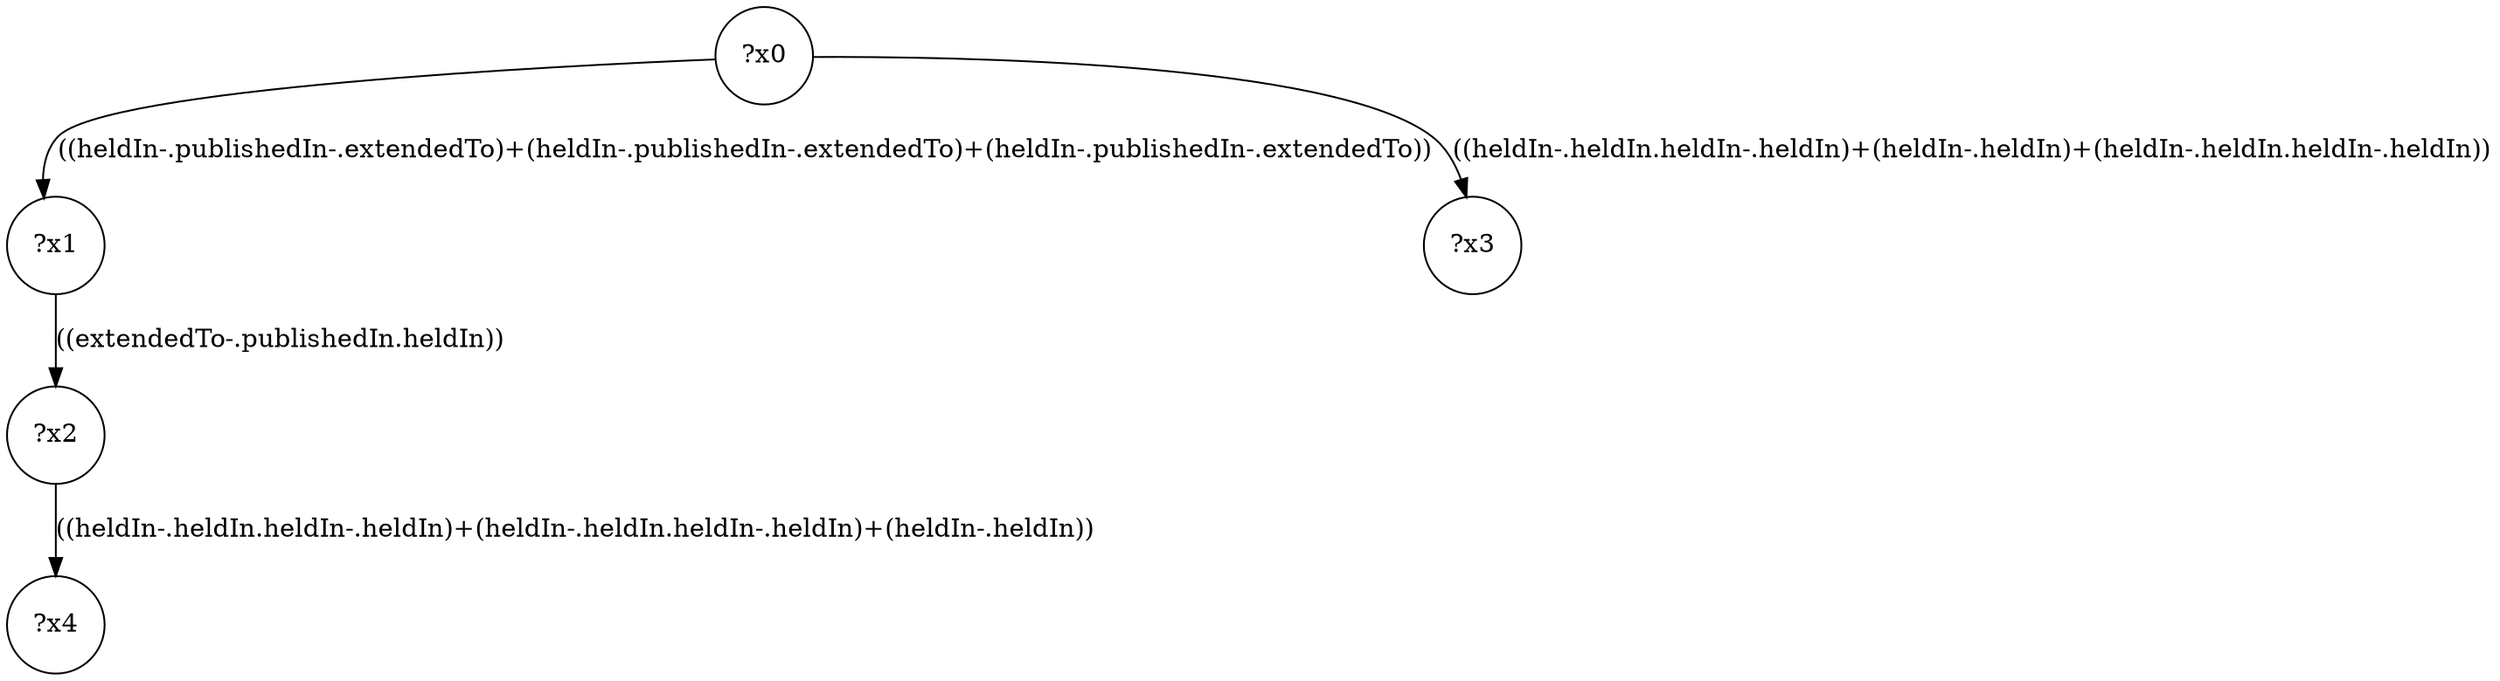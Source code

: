 digraph g {
	x0 [shape=circle, label="?x0"];
	x1 [shape=circle, label="?x1"];
	x0 -> x1 [label="((heldIn-.publishedIn-.extendedTo)+(heldIn-.publishedIn-.extendedTo)+(heldIn-.publishedIn-.extendedTo))"];
	x2 [shape=circle, label="?x2"];
	x1 -> x2 [label="((extendedTo-.publishedIn.heldIn))"];
	x3 [shape=circle, label="?x3"];
	x0 -> x3 [label="((heldIn-.heldIn.heldIn-.heldIn)+(heldIn-.heldIn)+(heldIn-.heldIn.heldIn-.heldIn))"];
	x4 [shape=circle, label="?x4"];
	x2 -> x4 [label="((heldIn-.heldIn.heldIn-.heldIn)+(heldIn-.heldIn.heldIn-.heldIn)+(heldIn-.heldIn))"];
}
